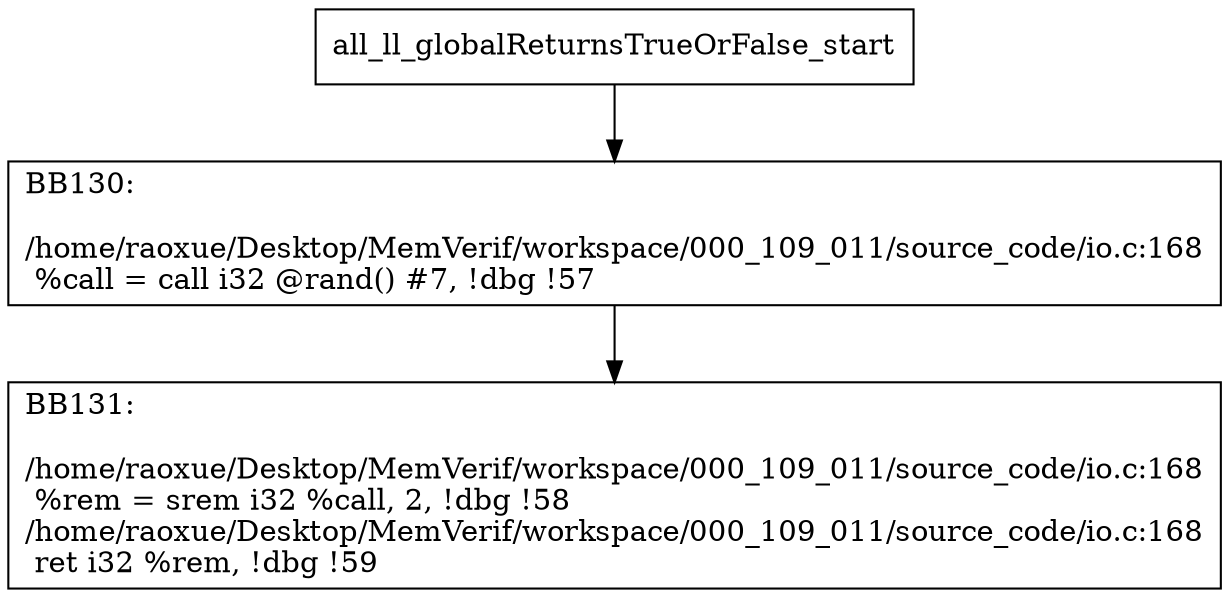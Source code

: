 digraph "CFG for'all_ll_globalReturnsTrueOrFalse' function" {
	BBall_ll_globalReturnsTrueOrFalse_start[shape=record,label="{all_ll_globalReturnsTrueOrFalse_start}"];
	BBall_ll_globalReturnsTrueOrFalse_start-> all_ll_globalReturnsTrueOrFalseBB130;
	all_ll_globalReturnsTrueOrFalseBB130 [shape=record, label="{BB130:\l\l/home/raoxue/Desktop/MemVerif/workspace/000_109_011/source_code/io.c:168\l
  %call = call i32 @rand() #7, !dbg !57\l
}"];
	all_ll_globalReturnsTrueOrFalseBB130-> all_ll_globalReturnsTrueOrFalseBB131;
	all_ll_globalReturnsTrueOrFalseBB131 [shape=record, label="{BB131:\l\l/home/raoxue/Desktop/MemVerif/workspace/000_109_011/source_code/io.c:168\l
  %rem = srem i32 %call, 2, !dbg !58\l
/home/raoxue/Desktop/MemVerif/workspace/000_109_011/source_code/io.c:168\l
  ret i32 %rem, !dbg !59\l
}"];
}
